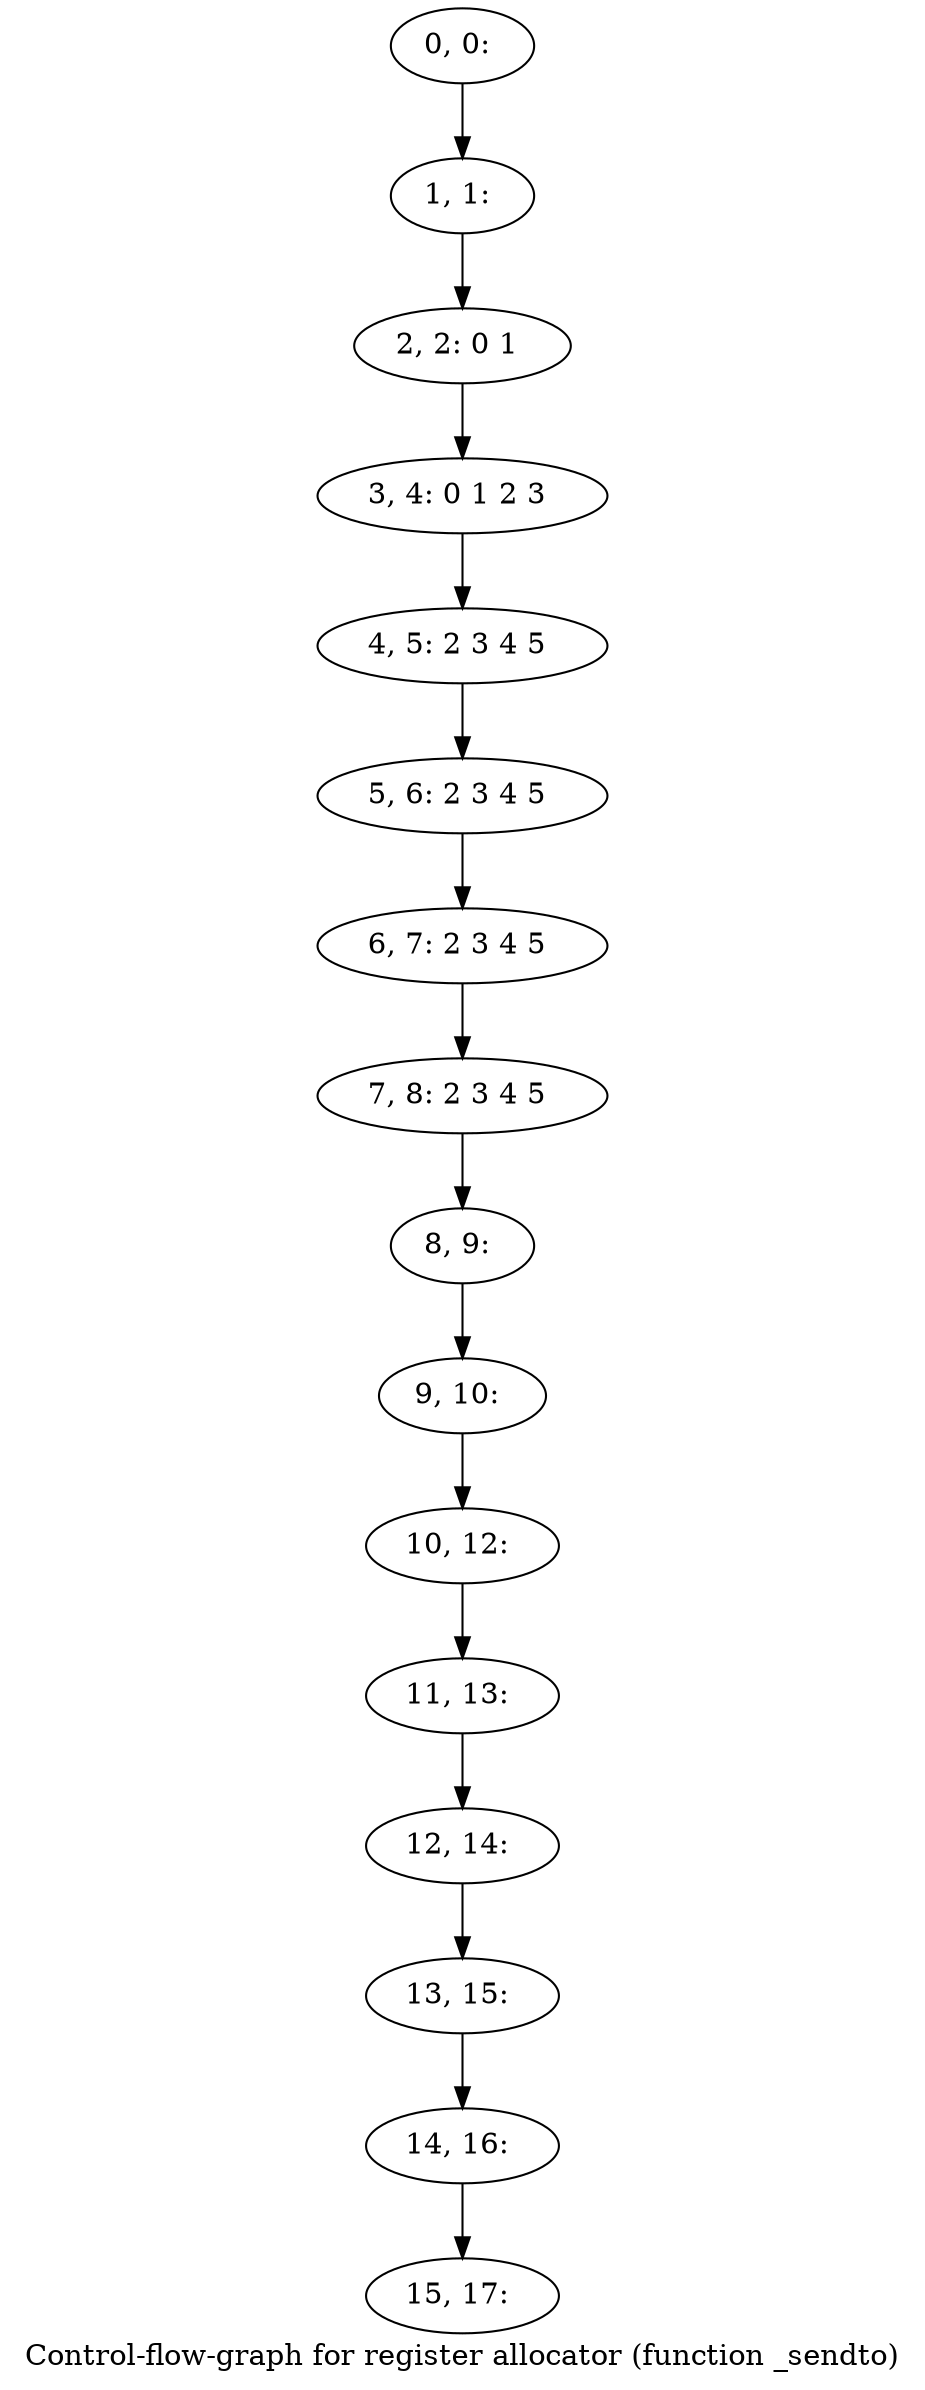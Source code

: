 digraph G {
graph [label="Control-flow-graph for register allocator (function _sendto)"]
0[label="0, 0: "];
1[label="1, 1: "];
2[label="2, 2: 0 1 "];
3[label="3, 4: 0 1 2 3 "];
4[label="4, 5: 2 3 4 5 "];
5[label="5, 6: 2 3 4 5 "];
6[label="6, 7: 2 3 4 5 "];
7[label="7, 8: 2 3 4 5 "];
8[label="8, 9: "];
9[label="9, 10: "];
10[label="10, 12: "];
11[label="11, 13: "];
12[label="12, 14: "];
13[label="13, 15: "];
14[label="14, 16: "];
15[label="15, 17: "];
0->1 ;
1->2 ;
2->3 ;
3->4 ;
4->5 ;
5->6 ;
6->7 ;
7->8 ;
8->9 ;
9->10 ;
10->11 ;
11->12 ;
12->13 ;
13->14 ;
14->15 ;
}
